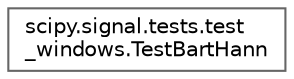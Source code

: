 digraph "Graphical Class Hierarchy"
{
 // LATEX_PDF_SIZE
  bgcolor="transparent";
  edge [fontname=Helvetica,fontsize=10,labelfontname=Helvetica,labelfontsize=10];
  node [fontname=Helvetica,fontsize=10,shape=box,height=0.2,width=0.4];
  rankdir="LR";
  Node0 [id="Node000000",label="scipy.signal.tests.test\l_windows.TestBartHann",height=0.2,width=0.4,color="grey40", fillcolor="white", style="filled",URL="$d0/d8e/classscipy_1_1signal_1_1tests_1_1test__windows_1_1TestBartHann.html",tooltip=" "];
}
